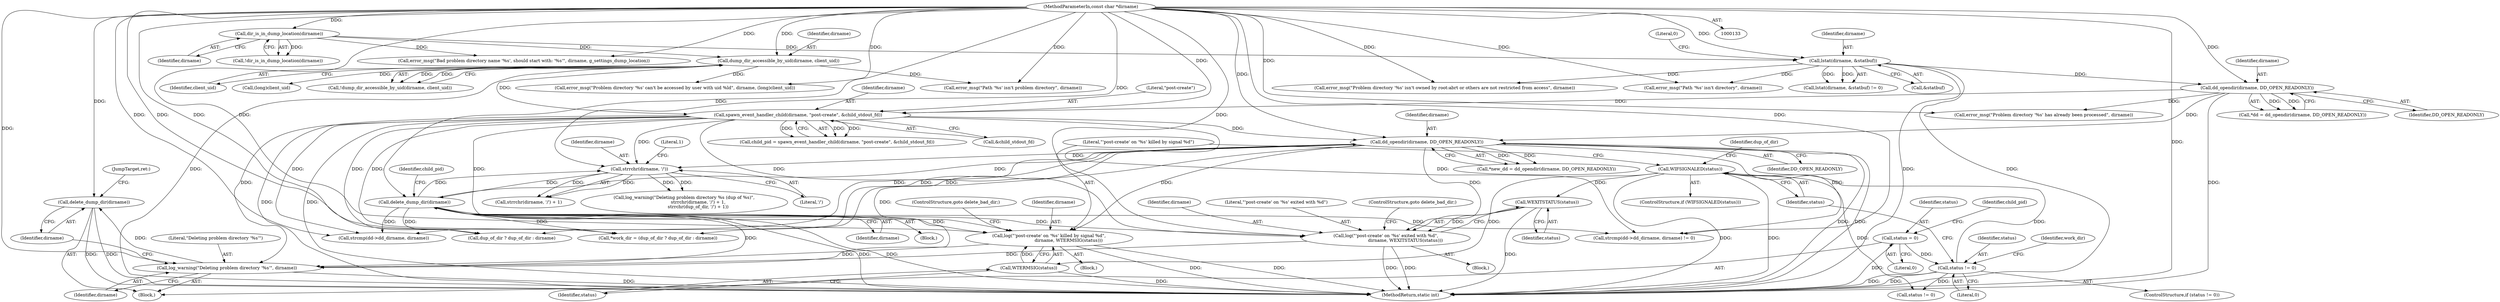 digraph "0_abrt_8939398b82006ba1fec4ed491339fc075f43fc7c_0@API" {
"1000582" [label="(Call,delete_dump_dir(dirname))"];
"1000579" [label="(Call,log_warning(\"Deleting problem directory '%s'\", dirname))"];
"1000398" [label="(Call,log(\"'post-create' on '%s' killed by signal %d\",\n                            dirname, WTERMSIG(status)))"];
"1000268" [label="(Call,spawn_event_handler_child(dirname, \"post-create\", &child_stdout_fd))"];
"1000219" [label="(Call,dd_opendir(dirname, DD_OPEN_READONLY))"];
"1000154" [label="(Call,lstat(dirname, &statbuf))"];
"1000138" [label="(Call,dir_is_in_dump_location(dirname))"];
"1000134" [label="(MethodParameterIn,const char *dirname)"];
"1000242" [label="(Call,dump_dir_accessible_by_uid(dirname, client_uid))"];
"1000479" [label="(Call,dd_opendir(dirname, DD_OPEN_READONLY))"];
"1000551" [label="(Call,delete_dump_dir(dirname))"];
"1000542" [label="(Call,strrchr(dirname, '/'))"];
"1000401" [label="(Call,WTERMSIG(status))"];
"1000395" [label="(Call,WIFSIGNALED(status))"];
"1000390" [label="(Call,status != 0)"];
"1000371" [label="(Call,status = 0)"];
"1000408" [label="(Call,log(\"'post-create' on '%s' exited with %d\",\n                            dirname, WEXITSTATUS(status)))"];
"1000411" [label="(Call,WEXITSTATUS(status))"];
"1000217" [label="(Call,*dd = dd_opendir(dirname, DD_OPEN_READONLY))"];
"1000477" [label="(Call,*new_dd = dd_opendir(dirname, DD_OPEN_READONLY))"];
"1000412" [label="(Identifier,status)"];
"1000406" [label="(Identifier,dup_of_dir)"];
"1000244" [label="(Identifier,client_uid)"];
"1000390" [label="(Call,status != 0)"];
"1000153" [label="(Call,lstat(dirname, &statbuf) != 0)"];
"1000541" [label="(Call,strrchr(dirname, '/') + 1)"];
"1000211" [label="(Call,error_msg(\"Problem directory '%s' isn't owned by root:abrt or others are not restricted from access\", dirname))"];
"1000391" [label="(Identifier,status)"];
"1000373" [label="(Literal,0)"];
"1000552" [label="(Identifier,dirname)"];
"1000396" [label="(Identifier,status)"];
"1000480" [label="(Identifier,dirname)"];
"1000135" [label="(Block,)"];
"1000394" [label="(ControlStructure,if (WIFSIGNALED(status)))"];
"1000397" [label="(Block,)"];
"1000219" [label="(Call,dd_opendir(dirname, DD_OPEN_READONLY))"];
"1000542" [label="(Call,strrchr(dirname, '/'))"];
"1000154" [label="(Call,lstat(dirname, &statbuf))"];
"1000411" [label="(Call,WEXITSTATUS(status))"];
"1000410" [label="(Identifier,dirname)"];
"1000401" [label="(Call,WTERMSIG(status))"];
"1000399" [label="(Literal,\"'post-create' on '%s' killed by signal %d\")"];
"1000468" [label="(Call,strcmp(dd->dd_dirname, dirname) != 0)"];
"1000155" [label="(Identifier,dirname)"];
"1000481" [label="(Identifier,DD_OPEN_READONLY)"];
"1000555" [label="(Identifier,child_pid)"];
"1000392" [label="(Literal,0)"];
"1000417" [label="(Call,dup_of_dir ? dup_of_dir : dirname)"];
"1000256" [label="(Call,error_msg(\"Problem directory '%s' can't be accessed by user with uid %ld\", dirname, (long)client_uid))"];
"1000251" [label="(Call,error_msg(\"Path '%s' isn't problem directory\", dirname))"];
"1000259" [label="(Call,(long)client_uid)"];
"1000141" [label="(Call,error_msg(\"Bad problem directory name '%s', should start with: '%s'\", dirname, g_settings_dump_location))"];
"1000448" [label="(Call,status != 0)"];
"1000402" [label="(Identifier,status)"];
"1000371" [label="(Call,status = 0)"];
"1000389" [label="(ControlStructure,if (status != 0))"];
"1000243" [label="(Identifier,dirname)"];
"1000538" [label="(Block,)"];
"1000241" [label="(Call,!dump_dir_accessible_by_uid(dirname, client_uid))"];
"1000583" [label="(Identifier,dirname)"];
"1000266" [label="(Call,child_pid = spawn_event_handler_child(dirname, \"post-create\", &child_stdout_fd))"];
"1000584" [label="(JumpTarget,ret:)"];
"1000242" [label="(Call,dump_dir_accessible_by_uid(dirname, client_uid))"];
"1000138" [label="(Call,dir_is_in_dump_location(dirname))"];
"1000409" [label="(Literal,\"'post-create' on '%s' exited with %d\")"];
"1000415" [label="(Call,*work_dir = (dup_of_dir ? dup_of_dir : dirname))"];
"1000582" [label="(Call,delete_dump_dir(dirname))"];
"1000158" [label="(Literal,0)"];
"1000271" [label="(Call,&child_stdout_fd)"];
"1000220" [label="(Identifier,dirname)"];
"1000545" [label="(Literal,1)"];
"1000539" [label="(Call,log_warning(\"Deleting problem directory %s (dup of %s)\",\n                    strrchr(dirname, '/') + 1,\n                    strrchr(dup_of_dir, '/') + 1))"];
"1000234" [label="(Call,error_msg(\"Problem directory '%s' has already been processed\", dirname))"];
"1000139" [label="(Identifier,dirname)"];
"1000403" [label="(ControlStructure,goto delete_bad_dir;)"];
"1000137" [label="(Call,!dir_is_in_dump_location(dirname))"];
"1000479" [label="(Call,dd_opendir(dirname, DD_OPEN_READONLY))"];
"1000469" [label="(Call,strcmp(dd->dd_dirname, dirname))"];
"1000408" [label="(Call,log(\"'post-create' on '%s' exited with %d\",\n                            dirname, WEXITSTATUS(status)))"];
"1000395" [label="(Call,WIFSIGNALED(status))"];
"1000581" [label="(Identifier,dirname)"];
"1000551" [label="(Call,delete_dump_dir(dirname))"];
"1000221" [label="(Identifier,DD_OPEN_READONLY)"];
"1000413" [label="(ControlStructure,goto delete_bad_dir;)"];
"1000580" [label="(Literal,\"Deleting problem directory '%s'\")"];
"1000416" [label="(Identifier,work_dir)"];
"1000593" [label="(MethodReturn,static int)"];
"1000268" [label="(Call,spawn_event_handler_child(dirname, \"post-create\", &child_stdout_fd))"];
"1000372" [label="(Identifier,status)"];
"1000407" [label="(Block,)"];
"1000165" [label="(Call,error_msg(\"Path '%s' isn't directory\", dirname))"];
"1000156" [label="(Call,&statbuf)"];
"1000398" [label="(Call,log(\"'post-create' on '%s' killed by signal %d\",\n                            dirname, WTERMSIG(status)))"];
"1000400" [label="(Identifier,dirname)"];
"1000377" [label="(Identifier,child_pid)"];
"1000270" [label="(Literal,\"post-create\")"];
"1000544" [label="(Literal,'/')"];
"1000579" [label="(Call,log_warning(\"Deleting problem directory '%s'\", dirname))"];
"1000269" [label="(Identifier,dirname)"];
"1000134" [label="(MethodParameterIn,const char *dirname)"];
"1000543" [label="(Identifier,dirname)"];
"1000582" -> "1000135"  [label="AST: "];
"1000582" -> "1000583"  [label="CFG: "];
"1000583" -> "1000582"  [label="AST: "];
"1000584" -> "1000582"  [label="CFG: "];
"1000582" -> "1000593"  [label="DDG: "];
"1000582" -> "1000593"  [label="DDG: "];
"1000579" -> "1000582"  [label="DDG: "];
"1000134" -> "1000582"  [label="DDG: "];
"1000579" -> "1000135"  [label="AST: "];
"1000579" -> "1000581"  [label="CFG: "];
"1000580" -> "1000579"  [label="AST: "];
"1000581" -> "1000579"  [label="AST: "];
"1000583" -> "1000579"  [label="CFG: "];
"1000579" -> "1000593"  [label="DDG: "];
"1000398" -> "1000579"  [label="DDG: "];
"1000408" -> "1000579"  [label="DDG: "];
"1000134" -> "1000579"  [label="DDG: "];
"1000268" -> "1000579"  [label="DDG: "];
"1000479" -> "1000579"  [label="DDG: "];
"1000551" -> "1000579"  [label="DDG: "];
"1000398" -> "1000397"  [label="AST: "];
"1000398" -> "1000401"  [label="CFG: "];
"1000399" -> "1000398"  [label="AST: "];
"1000400" -> "1000398"  [label="AST: "];
"1000401" -> "1000398"  [label="AST: "];
"1000403" -> "1000398"  [label="CFG: "];
"1000398" -> "1000593"  [label="DDG: "];
"1000398" -> "1000593"  [label="DDG: "];
"1000268" -> "1000398"  [label="DDG: "];
"1000479" -> "1000398"  [label="DDG: "];
"1000551" -> "1000398"  [label="DDG: "];
"1000134" -> "1000398"  [label="DDG: "];
"1000401" -> "1000398"  [label="DDG: "];
"1000268" -> "1000266"  [label="AST: "];
"1000268" -> "1000271"  [label="CFG: "];
"1000269" -> "1000268"  [label="AST: "];
"1000270" -> "1000268"  [label="AST: "];
"1000271" -> "1000268"  [label="AST: "];
"1000266" -> "1000268"  [label="CFG: "];
"1000268" -> "1000593"  [label="DDG: "];
"1000268" -> "1000593"  [label="DDG: "];
"1000268" -> "1000266"  [label="DDG: "];
"1000268" -> "1000266"  [label="DDG: "];
"1000268" -> "1000266"  [label="DDG: "];
"1000219" -> "1000268"  [label="DDG: "];
"1000242" -> "1000268"  [label="DDG: "];
"1000134" -> "1000268"  [label="DDG: "];
"1000268" -> "1000408"  [label="DDG: "];
"1000268" -> "1000415"  [label="DDG: "];
"1000268" -> "1000417"  [label="DDG: "];
"1000268" -> "1000468"  [label="DDG: "];
"1000268" -> "1000469"  [label="DDG: "];
"1000268" -> "1000479"  [label="DDG: "];
"1000268" -> "1000542"  [label="DDG: "];
"1000219" -> "1000217"  [label="AST: "];
"1000219" -> "1000221"  [label="CFG: "];
"1000220" -> "1000219"  [label="AST: "];
"1000221" -> "1000219"  [label="AST: "];
"1000217" -> "1000219"  [label="CFG: "];
"1000219" -> "1000593"  [label="DDG: "];
"1000219" -> "1000217"  [label="DDG: "];
"1000219" -> "1000217"  [label="DDG: "];
"1000154" -> "1000219"  [label="DDG: "];
"1000134" -> "1000219"  [label="DDG: "];
"1000219" -> "1000234"  [label="DDG: "];
"1000219" -> "1000479"  [label="DDG: "];
"1000154" -> "1000153"  [label="AST: "];
"1000154" -> "1000156"  [label="CFG: "];
"1000155" -> "1000154"  [label="AST: "];
"1000156" -> "1000154"  [label="AST: "];
"1000158" -> "1000154"  [label="CFG: "];
"1000154" -> "1000593"  [label="DDG: "];
"1000154" -> "1000593"  [label="DDG: "];
"1000154" -> "1000153"  [label="DDG: "];
"1000154" -> "1000153"  [label="DDG: "];
"1000138" -> "1000154"  [label="DDG: "];
"1000134" -> "1000154"  [label="DDG: "];
"1000154" -> "1000165"  [label="DDG: "];
"1000154" -> "1000211"  [label="DDG: "];
"1000138" -> "1000137"  [label="AST: "];
"1000138" -> "1000139"  [label="CFG: "];
"1000139" -> "1000138"  [label="AST: "];
"1000137" -> "1000138"  [label="CFG: "];
"1000138" -> "1000137"  [label="DDG: "];
"1000134" -> "1000138"  [label="DDG: "];
"1000138" -> "1000141"  [label="DDG: "];
"1000138" -> "1000242"  [label="DDG: "];
"1000134" -> "1000133"  [label="AST: "];
"1000134" -> "1000593"  [label="DDG: "];
"1000134" -> "1000141"  [label="DDG: "];
"1000134" -> "1000165"  [label="DDG: "];
"1000134" -> "1000211"  [label="DDG: "];
"1000134" -> "1000234"  [label="DDG: "];
"1000134" -> "1000242"  [label="DDG: "];
"1000134" -> "1000251"  [label="DDG: "];
"1000134" -> "1000256"  [label="DDG: "];
"1000134" -> "1000408"  [label="DDG: "];
"1000134" -> "1000415"  [label="DDG: "];
"1000134" -> "1000417"  [label="DDG: "];
"1000134" -> "1000468"  [label="DDG: "];
"1000134" -> "1000469"  [label="DDG: "];
"1000134" -> "1000479"  [label="DDG: "];
"1000134" -> "1000542"  [label="DDG: "];
"1000134" -> "1000551"  [label="DDG: "];
"1000242" -> "1000241"  [label="AST: "];
"1000242" -> "1000244"  [label="CFG: "];
"1000243" -> "1000242"  [label="AST: "];
"1000244" -> "1000242"  [label="AST: "];
"1000241" -> "1000242"  [label="CFG: "];
"1000242" -> "1000593"  [label="DDG: "];
"1000242" -> "1000241"  [label="DDG: "];
"1000242" -> "1000241"  [label="DDG: "];
"1000242" -> "1000251"  [label="DDG: "];
"1000242" -> "1000256"  [label="DDG: "];
"1000242" -> "1000259"  [label="DDG: "];
"1000479" -> "1000477"  [label="AST: "];
"1000479" -> "1000481"  [label="CFG: "];
"1000480" -> "1000479"  [label="AST: "];
"1000481" -> "1000479"  [label="AST: "];
"1000477" -> "1000479"  [label="CFG: "];
"1000479" -> "1000593"  [label="DDG: "];
"1000479" -> "1000593"  [label="DDG: "];
"1000479" -> "1000408"  [label="DDG: "];
"1000479" -> "1000415"  [label="DDG: "];
"1000479" -> "1000417"  [label="DDG: "];
"1000479" -> "1000468"  [label="DDG: "];
"1000479" -> "1000469"  [label="DDG: "];
"1000479" -> "1000477"  [label="DDG: "];
"1000479" -> "1000477"  [label="DDG: "];
"1000551" -> "1000479"  [label="DDG: "];
"1000479" -> "1000542"  [label="DDG: "];
"1000551" -> "1000538"  [label="AST: "];
"1000551" -> "1000552"  [label="CFG: "];
"1000552" -> "1000551"  [label="AST: "];
"1000555" -> "1000551"  [label="CFG: "];
"1000551" -> "1000593"  [label="DDG: "];
"1000551" -> "1000593"  [label="DDG: "];
"1000551" -> "1000408"  [label="DDG: "];
"1000551" -> "1000415"  [label="DDG: "];
"1000551" -> "1000417"  [label="DDG: "];
"1000551" -> "1000468"  [label="DDG: "];
"1000551" -> "1000469"  [label="DDG: "];
"1000551" -> "1000542"  [label="DDG: "];
"1000542" -> "1000551"  [label="DDG: "];
"1000542" -> "1000541"  [label="AST: "];
"1000542" -> "1000544"  [label="CFG: "];
"1000543" -> "1000542"  [label="AST: "];
"1000544" -> "1000542"  [label="AST: "];
"1000545" -> "1000542"  [label="CFG: "];
"1000542" -> "1000539"  [label="DDG: "];
"1000542" -> "1000539"  [label="DDG: "];
"1000542" -> "1000541"  [label="DDG: "];
"1000542" -> "1000541"  [label="DDG: "];
"1000401" -> "1000402"  [label="CFG: "];
"1000402" -> "1000401"  [label="AST: "];
"1000401" -> "1000593"  [label="DDG: "];
"1000395" -> "1000401"  [label="DDG: "];
"1000395" -> "1000394"  [label="AST: "];
"1000395" -> "1000396"  [label="CFG: "];
"1000396" -> "1000395"  [label="AST: "];
"1000399" -> "1000395"  [label="CFG: "];
"1000406" -> "1000395"  [label="CFG: "];
"1000395" -> "1000593"  [label="DDG: "];
"1000395" -> "1000593"  [label="DDG: "];
"1000390" -> "1000395"  [label="DDG: "];
"1000395" -> "1000411"  [label="DDG: "];
"1000395" -> "1000448"  [label="DDG: "];
"1000390" -> "1000389"  [label="AST: "];
"1000390" -> "1000392"  [label="CFG: "];
"1000391" -> "1000390"  [label="AST: "];
"1000392" -> "1000390"  [label="AST: "];
"1000396" -> "1000390"  [label="CFG: "];
"1000416" -> "1000390"  [label="CFG: "];
"1000390" -> "1000593"  [label="DDG: "];
"1000390" -> "1000593"  [label="DDG: "];
"1000371" -> "1000390"  [label="DDG: "];
"1000390" -> "1000448"  [label="DDG: "];
"1000371" -> "1000135"  [label="AST: "];
"1000371" -> "1000373"  [label="CFG: "];
"1000372" -> "1000371"  [label="AST: "];
"1000373" -> "1000371"  [label="AST: "];
"1000377" -> "1000371"  [label="CFG: "];
"1000371" -> "1000593"  [label="DDG: "];
"1000408" -> "1000407"  [label="AST: "];
"1000408" -> "1000411"  [label="CFG: "];
"1000409" -> "1000408"  [label="AST: "];
"1000410" -> "1000408"  [label="AST: "];
"1000411" -> "1000408"  [label="AST: "];
"1000413" -> "1000408"  [label="CFG: "];
"1000408" -> "1000593"  [label="DDG: "];
"1000408" -> "1000593"  [label="DDG: "];
"1000411" -> "1000408"  [label="DDG: "];
"1000411" -> "1000412"  [label="CFG: "];
"1000412" -> "1000411"  [label="AST: "];
"1000411" -> "1000593"  [label="DDG: "];
}
